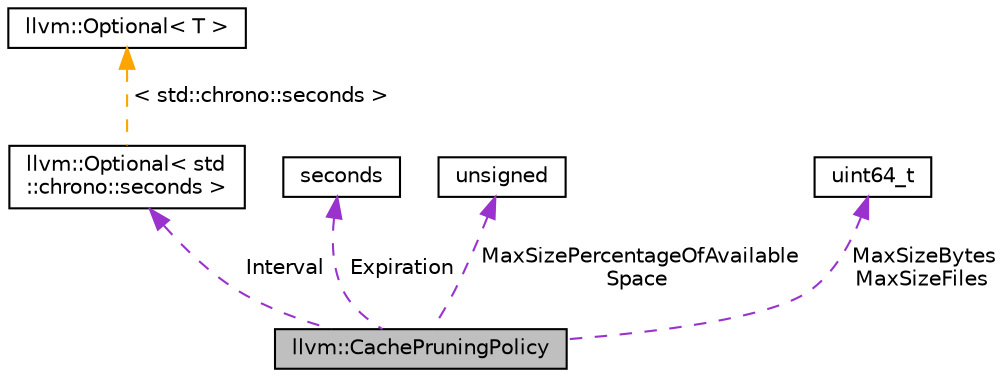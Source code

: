 digraph "llvm::CachePruningPolicy"
{
 // LATEX_PDF_SIZE
  bgcolor="transparent";
  edge [fontname="Helvetica",fontsize="10",labelfontname="Helvetica",labelfontsize="10"];
  node [fontname="Helvetica",fontsize="10",shape="box"];
  Node1 [label="llvm::CachePruningPolicy",height=0.2,width=0.4,color="black", fillcolor="grey75", style="filled", fontcolor="black",tooltip="Policy for the pruneCache() function."];
  Node2 -> Node1 [dir="back",color="darkorchid3",fontsize="10",style="dashed",label=" Interval" ,fontname="Helvetica"];
  Node2 [label="llvm::Optional\< std\l::chrono::seconds \>",height=0.2,width=0.4,color="black",URL="$classllvm_1_1Optional.html",tooltip=" "];
  Node3 -> Node2 [dir="back",color="orange",fontsize="10",style="dashed",label=" \< std::chrono::seconds \>" ,fontname="Helvetica"];
  Node3 [label="llvm::Optional\< T \>",height=0.2,width=0.4,color="black",URL="$classllvm_1_1Optional.html",tooltip=" "];
  Node4 -> Node1 [dir="back",color="darkorchid3",fontsize="10",style="dashed",label=" Expiration" ,fontname="Helvetica"];
  Node4 [label="seconds",height=0.2,width=0.4,color="black",tooltip=" "];
  Node5 -> Node1 [dir="back",color="darkorchid3",fontsize="10",style="dashed",label=" MaxSizePercentageOfAvailable\lSpace" ,fontname="Helvetica"];
  Node5 [label="unsigned",height=0.2,width=0.4,color="black",URL="$classunsigned.html",tooltip=" "];
  Node6 -> Node1 [dir="back",color="darkorchid3",fontsize="10",style="dashed",label=" MaxSizeBytes\nMaxSizeFiles" ,fontname="Helvetica"];
  Node6 [label="uint64_t",height=0.2,width=0.4,color="black",tooltip=" "];
}
